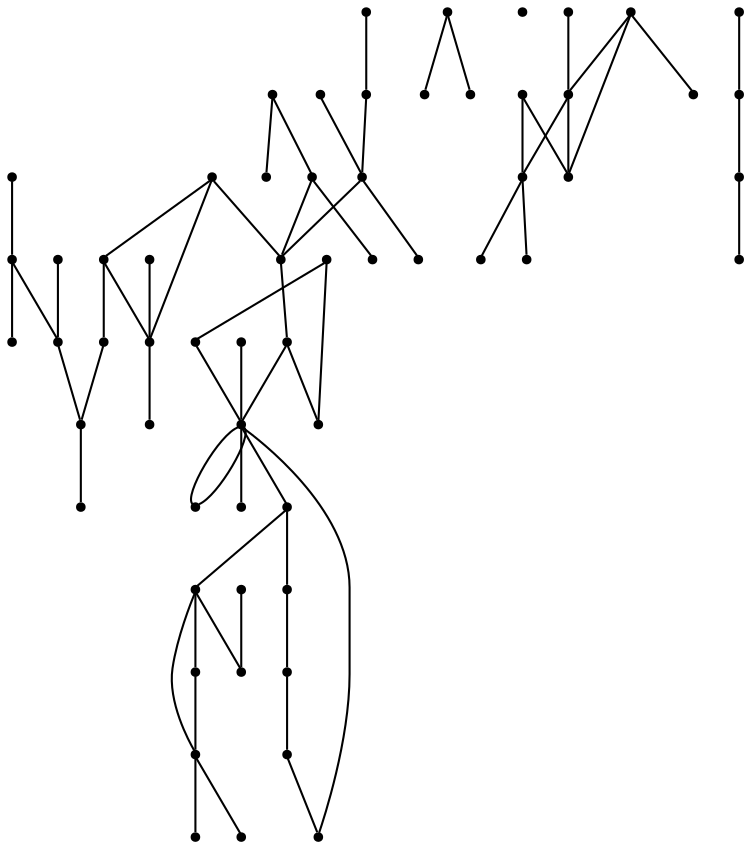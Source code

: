 graph {
  node [shape=point,comment="{\"directed\":false,\"doi\":\"10.1007/3-540-44541-2_5\",\"figure\":\"? (7)\"}"]

  v0 [pos="881.5479278564453,1162.4948623269124"]
  v1 [pos="866.6728973388672,1162.4948623269124"]
  v2 [pos="866.6728973388672,1445.152871806236"]
  v3 [pos="866.6728973388672,1460.0301647099473"]
  v4 [pos="866.6728973388672,1489.785004871374"]
  v5 [pos="836.927096048991,1296.387319035256"]
  v6 [pos="822.0520655314128,1296.387319035256"]
  v7 [pos="822.0520655314128,1311.2605422748943"]
  v8 [pos="822.0520655314128,1251.7550587931157"]
  v9 [pos="807.1770985921225,1296.387319035256"]
  v10 [pos="807.1770985921225,1326.1378351786057"]
  v11 [pos="807.1770985921225,1266.6324788738293"]
  v12 [pos="792.3020680745443,1385.647388324457"]
  v13 [pos="777.4271011352539,1370.7700954207462"]
  v14 [pos="762.5520706176758,1370.7700954207462"]
  v15 [pos="762.5520706176758,1385.647388324457"]
  v16 [pos="762.5520706176758,1355.8926753400324"]
  v17 [pos="762.5520706176758,1400.524808405171"]
  v18 [pos="747.6812362670898,1370.7700954207462"]
  v19 [pos="732.8062693277996,1326.1378351786057"]
  v20 [pos="732.8062693277996,1385.647388324457"]
  v21 [pos="732.8062693277996,1341.015255259319"]
  v22 [pos="717.9312388102214,1385.647388324457"]
  v23 [pos="703.0562082926433,1326.1378351786057"]
  v24 [pos="695.618756612142,1259.1937688334724"]
  v25 [pos="703.0562082926433,1236.8776387124021"]
  v26 [pos="688.1812413533529,1326.1378351786057"]
  v27 [pos="688.1812413533529,1236.8776387124021"]
  v28 [pos="688.1812413533529,1281.5098989545427"]
  v29 [pos="688.1812413533529,1296.387319035256"]
  v30 [pos="688.1812413533529,1311.2605422748943"]
  v31 [pos="688.1812413533529,1207.1229257279774"]
  v32 [pos="673.3062108357748,1266.6324788738293"]
  v33 [pos="658.4312438964844,1266.6324788738293"]
  v34 [pos="658.4312438964844,1445.152871806236"]
  v35 [pos="643.5604095458984,1251.7550587931157"]
  v36 [pos="643.5604095458984,1266.6324788738293"]
  v37 [pos="643.5604095458984,1445.152871806236"]
  v38 [pos="628.6853790283203,1207.1229257279774"]
  v39 [pos="628.6853790283203,1251.7550587931157"]
  v40 [pos="628.6853790283203,1445.152871806236"]
  v41 [pos="628.6853790283203,1177.3722824076258"]
  v42 [pos="628.6853790283203,1192.2497024883392"]
  v43 [pos="628.6853790283203,1281.5098989545427"]
  v44 [pos="628.6853790283203,1460.0301647099473"]
  v45 [pos="613.81041208903,1445.152871806236"]
  v46 [pos="584.0604146321615,1207.1229257279774"]
  v47 [pos="584.0604146321615,1251.7550587931157"]
  v48 [pos="584.0604146321615,1222.0003458086912"]
  v49 [pos="584.0604146321615,1236.8776387124021"]
  v50 [pos="584.0604146321615,1266.6324788738293"]
  v51 [pos="584.0604146321615,1281.5098989545427"]
  v52 [pos="569.1853841145834,1207.1229257279774"]
  v53 [pos="569.1853841145834,1251.7550587931157"]
  v54 [pos="554.310417175293,1207.1229257279774"]
  v55 [pos="554.310417175293,1489.785004871374"]
  v56 [pos="539.439582824707,1162.4948623269124"]
  v57 [pos="539.439582824707,1489.785004871374"]
  v58 [pos="539.439582824707,1147.617569423201"]
  v59 [pos="524.5645523071289,1162.4948623269124"]

  v0 -- v1 [id="-1",pos="881.5479278564453,1162.4948623269124 872.683334350586,1162.4928274948759 872.683334350586,1162.4928274948759 872.683334350586,1162.4928274948759 874.0166982014974,1162.4928274948759 874.0166982014974,1162.4928274948759 874.0166982014974,1162.4928274948759 875.3916422526042,1160.1591295030387 875.3916422526042,1160.1591295030387 875.3916422526042,1160.1591295030387 866.6728973388672,1162.4948623269124 866.6728973388672,1162.4948623269124 866.6728973388672,1162.4948623269124"]
  v59 -- v56 [id="-2",pos="524.5645523071289,1162.4948623269124 533.4291458129883,1162.4928274948759 533.4291458129883,1162.4928274948759 533.4291458129883,1162.4928274948759 532.0958455403646,1162.4928274948759 532.0958455403646,1162.4928274948759 532.0958455403646,1162.4928274948759 530.7208379109701,1164.826525486713 530.7208379109701,1164.826525486713 530.7208379109701,1164.826525486713 539.439582824707,1162.4948623269124 539.439582824707,1162.4948623269124 539.439582824707,1162.4948623269124"]
  v54 -- v52 [id="-8",pos="554.310417175293,1207.1229257279774 563.1750106811523,1207.124960560014 563.1750106811523,1207.124960560014 563.1750106811523,1207.124960560014 561.841646830241,1207.124960560014 561.841646830241,1207.124960560014 561.841646830241,1207.124960560014 560.4666392008464,1209.4587857288534 560.4666392008464,1209.4587857288534 560.4666392008464,1209.4587857288534 569.1853841145834,1207.1229257279774 569.1853841145834,1207.1229257279774 569.1853841145834,1207.1229257279774"]
  v55 -- v4 [id="-9",pos="554.310417175293,1489.785004871374 563.02916208903,1492.1166680311746 563.02916208903,1492.1166680311746 563.02916208903,1492.1166680311746 563.02916208903,1487.4492720475005 563.02916208903,1487.4492720475005 563.02916208903,1487.4492720475005 563.02916208903,1492.1166680311746 563.02916208903,1492.1166680311746 563.02916208903,1492.1166680311746 866.6728973388672,1489.785004871374 866.6728973388672,1489.785004871374 866.6728973388672,1489.785004871374"]
  v53 -- v47 [id="-10",pos="569.1853841145834,1251.7550587931157 578.0499776204427,1251.7530239610792 578.0499776204427,1251.7530239610792 578.0499776204427,1251.7530239610792 576.7166773478191,1251.7530239610792 576.7166773478191,1251.7530239610792 576.7166773478191,1251.7530239610792 575.3416697184246,1254.0867219529164 575.3416697184246,1254.0867219529164 575.3416697184246,1254.0867219529164 584.0604146321615,1251.7550587931157 584.0604146321615,1251.7550587931157 584.0604146321615,1251.7550587931157"]
  v52 -- v46 [id="-11",pos="569.1853841145834,1207.1229257279774 577.9041926066081,1209.4587857288534 577.9041926066081,1209.4587857288534 577.9041926066081,1209.4587857288534 577.9041926066081,1204.791262568177 577.9041926066081,1204.791262568177 577.9041926066081,1204.791262568177 577.9041926066081,1209.4587857288534 577.9041926066081,1209.4587857288534 577.9041926066081,1209.4587857288534 584.0604146321615,1207.1229257279774 584.0604146321615,1207.1229257279774 584.0604146321615,1207.1229257279774"]
  v51 -- v50 [id="-12",pos="584.0604146321615,1281.5098989545427 584.0583165486654,1272.643881417598 584.0583165486654,1272.643881417598 584.0583165486654,1272.643881417598 584.0583165486654,1273.9774594635055 584.0583165486654,1273.9774594635055 584.0583165486654,1273.9774594635055 586.3916397094727,1275.3526243891588 586.3916397094727,1275.3526243891588 586.3916397094727,1275.3526243891588 584.0604146321615,1266.6324788738293 584.0604146321615,1266.6324788738293 584.0604146321615,1266.6324788738293"]
  v50 -- v47 [id="-13",pos="584.0604146321615,1266.6324788738293 586.3916397094727,1257.9123333584996 586.3916397094727,1257.9123333584996 586.3916397094727,1257.9123333584996 581.7249933878581,1257.9123333584996 581.7249933878581,1257.9123333584996 581.7249933878581,1257.9123333584996 586.3916397094727,1257.9123333584996 586.3916397094727,1257.9123333584996 586.3916397094727,1257.9123333584996 584.0604146321615,1251.7550587931157 584.0604146321615,1251.7550587931157 584.0604146321615,1251.7550587931157"]
  v47 -- v49 [id="-14",pos="584.0604146321615,1251.7550587931157 586.3916397094727,1243.0349132777862 586.3916397094727,1243.0349132777862 586.3916397094727,1243.0349132777862 586.3916397094727,1243.0349132777862 586.3916397094727,1243.0349132777862 586.3916397094727,1243.0349132777862 581.7249933878581,1243.0349132777862 581.7249933878581,1243.0349132777862 581.7249933878581,1243.0349132777862 584.0604146321615,1236.8776387124021 584.0604146321615,1236.8776387124021 584.0604146321615,1236.8776387124021"]
  v47 -- v39 [id="-16",pos="584.0604146321615,1251.7550587931157 622.6750055948894,1251.7530239610792 622.6750055948894,1251.7530239610792 622.6750055948894,1251.7530239610792 628.6853790283203,1251.7550587931157 628.6853790283203,1251.7550587931157 628.6853790283203,1251.7550587931157"]
  v56 -- v1 [id="-19",pos="539.439582824707,1162.4948623269124 860.6625239054363,1162.4928274948759 860.6625239054363,1162.4928274948759 860.6625239054363,1162.4928274948759 866.6728973388672,1162.4948623269124 866.6728973388672,1162.4948623269124 866.6728973388672,1162.4948623269124"]
  v45 -- v40 [id="-20",pos="613.81041208903,1445.152871806236 622.6750055948894,1445.1507097971971 622.6750055948894,1445.1507097971971 622.6750055948894,1445.1507097971971 621.3416417439779,1445.1507097971971 621.3416417439779,1445.1507097971971 621.3416417439779,1445.1507097971971 619.9666976928711,1447.4844077890343 619.9666976928711,1447.4844077890343 619.9666976928711,1447.4844077890343 628.6853790283203,1445.152871806236 628.6853790283203,1445.152871806236 628.6853790283203,1445.152871806236"]
  v43 -- v37 [id="-22",pos="628.6853790283203,1281.5098989545427 598.9333470662435,1281.507736945504 598.9333470662435,1281.507736945504 598.9333470662435,1281.507736945504 598.9333470662435,1474.905549958624 598.9333470662435,1474.905549958624 598.9333470662435,1474.905549958624 643.5583114624023,1474.905549958624 643.5583114624023,1474.905549958624 643.5583114624023,1474.905549958624 643.5583114624023,1451.1642743500047 643.5583114624023,1451.1642743500047 643.5583114624023,1451.1642743500047 643.5604095458984,1445.152871806236 643.5604095458984,1445.152871806236 643.5604095458984,1445.152871806236"]
  v43 -- v40 [id="-26",pos="628.6853790283203,1281.5098989545427 626.3500213623047,1290.225847628797 626.3500213623047,1290.225847628797 626.3500213623047,1290.225847628797 631.0166676839193,1290.225847628797 631.0166676839193,1290.225847628797 631.0166676839193,1290.225847628797 626.3500213623047,1290.225847628797 626.3500213623047,1290.225847628797 626.3500213623047,1290.225847628797 628.6853790283203,1445.152871806236 628.6853790283203,1445.152871806236 628.6853790283203,1445.152871806236"]
  v43 -- v39 [id="-27",pos="628.6853790283203,1281.5098989545427 631.0166676839193,1272.7897534392132 631.0166676839193,1272.7897534392132 631.0166676839193,1272.7897534392132 626.3500213623047,1272.7897534392132 626.3500213623047,1272.7897534392132 626.3500213623047,1272.7897534392132 631.0166676839193,1272.7897534392132 631.0166676839193,1272.7897534392132 631.0166676839193,1272.7897534392132 628.6853790283203,1251.7550587931157 628.6853790283203,1251.7550587931157 628.6853790283203,1251.7550587931157"]
  v38 -- v39 [id="-28",pos="628.6853790283203,1207.1229257279774 626.3500213623047,1215.8430712433071 626.3500213623047,1215.8430712433071 626.3500213623047,1215.8430712433071 631.0166676839193,1215.8430712433071 631.0166676839193,1215.8430712433071 631.0166676839193,1215.8430712433071 626.3500213623047,1215.8430712433071 626.3500213623047,1215.8430712433071 626.3500213623047,1215.8430712433071 628.6853790283203,1251.7550587931157 628.6853790283203,1251.7550587931157 628.6853790283203,1251.7550587931157"]
  v42 -- v41 [id="-29",pos="628.6853790283203,1192.2497024883392 631.0166676839193,1183.5295569730097 631.0166676839193,1183.5295569730097 631.0166676839193,1183.5295569730097 626.3500213623047,1183.5295569730097 626.3500213623047,1183.5295569730097 626.3500213623047,1183.5295569730097 631.0166676839193,1183.5295569730097 631.0166676839193,1183.5295569730097 631.0166676839193,1183.5295569730097 628.6853790283203,1177.3722824076258 628.6853790283203,1177.3722824076258 628.6853790283203,1177.3722824076258"]
  v38 -- v31 [id="-31",pos="628.6853790283203,1207.1229257279774 637.3999913533529,1209.4587857288534 637.3999913533529,1209.4587857288534 637.3999913533529,1209.4587857288534 637.3999913533529,1204.791262568177 637.3999913533529,1204.791262568177 637.3999913533529,1204.791262568177 637.3999913533529,1209.4587857288534 637.3999913533529,1209.4587857288534 637.3999913533529,1209.4587857288534 688.1812413533529,1207.1229257279774 688.1812413533529,1207.1229257279774 688.1812413533529,1207.1229257279774"]
  v37 -- v40 [id="-33",pos="643.5604095458984,1445.152871806236 634.8416646321615,1442.81701180536 634.8416646321615,1442.81701180536 634.8416646321615,1442.81701180536 634.8416646321615,1447.4844077890343 634.8416646321615,1447.4844077890343 634.8416646321615,1447.4844077890343 634.8416646321615,1442.81701180536 634.8416646321615,1442.81701180536 634.8416646321615,1442.81701180536 628.6853790283203,1445.152871806236 628.6853790283203,1445.152871806236 628.6853790283203,1445.152871806236"]
  v37 -- v34 [id="-35",pos="643.5604095458984,1445.152871806236 652.4208068847656,1445.1507097971971 652.4208068847656,1445.1507097971971 652.4208068847656,1445.1507097971971 658.4312438964844,1445.152871806236 658.4312438964844,1445.152871806236 658.4312438964844,1445.152871806236"]
  v35 -- v24 [id="-36",pos="643.5604095458984,1251.7550587931157 652.275021870931,1254.0867219529164 652.275021870931,1254.0867219529164 652.275021870931,1254.0867219529164 652.275021870931,1254.0867219529164 652.275021870931,1254.0867219529164 652.275021870931,1254.0867219529164 652.275021870931,1249.4193259692422 652.275021870931,1249.4193259692422 652.275021870931,1249.4193259692422 695.618756612142,1259.1937688334724 695.618756612142,1259.1937688334724 695.618756612142,1259.1937688334724"]
  v1 -- v2 [id="-39",pos="866.6728973388672,1162.4948623269124 866.6749954223634,1439.1414692624671 866.6749954223634,1439.1414692624671 866.6749954223634,1439.1414692624671 866.6749954223634,1437.8078912165595 866.6749954223634,1437.8078912165595 866.6749954223634,1437.8078912165595 864.341672261556,1436.4327262909064 864.341672261556,1436.4327262909064 864.341672261556,1436.4327262909064 866.6728973388672,1445.152871806236 866.6728973388672,1445.152871806236 866.6728973388672,1445.152871806236"]
  v34 -- v2 [id="-40",pos="658.4312438964844,1445.152871806236 667.1499888102214,1447.4844077890343 667.1499888102214,1447.4844077890343 667.1499888102214,1447.4844077890343 667.1499888102214,1442.81701180536 667.1499888102214,1442.81701180536 667.1499888102214,1442.81701180536 667.1499888102214,1447.4844077890343 667.1499888102214,1447.4844077890343 667.1499888102214,1447.4844077890343 866.6728973388672,1445.152871806236 866.6728973388672,1445.152871806236 866.6728973388672,1445.152871806236"]
  v33 -- v36 [id="-41",pos="658.4312438964844,1266.6324788738293 649.7124989827474,1264.2967460499556 649.7124989827474,1264.2967460499556 649.7124989827474,1264.2967460499556 649.7124989827474,1264.2967460499556 649.7124989827474,1264.2967460499556 649.7124989827474,1264.2967460499556 649.7124989827474,1268.96414203363 649.7124989827474,1268.96414203363 649.7124989827474,1268.96414203363 643.5604095458984,1266.6324788738293 643.5604095458984,1266.6324788738293 643.5604095458984,1266.6324788738293"]
  v32 -- v24 [id="-42",pos="673.3062108357748,1266.6324788738293 682.0250193277996,1268.96414203363 682.0250193277996,1268.96414203363 682.0250193277996,1268.96414203363 682.0250193277996,1264.2967460499556 682.0250193277996,1264.2967460499556 682.0250193277996,1264.2967460499556 682.0250193277996,1268.96414203363 682.0250193277996,1268.96414203363 682.0250193277996,1268.96414203363 695.618756612142,1259.1937688334724 695.618756612142,1259.1937688334724 695.618756612142,1259.1937688334724"]
  v33 -- v32 [id="-43",pos="658.4312438964844,1266.6324788738293 667.1499888102214,1268.96414203363 667.1499888102214,1268.96414203363 667.1499888102214,1268.96414203363 667.1499888102214,1264.2967460499556 667.1499888102214,1264.2967460499556 667.1499888102214,1264.2967460499556 667.1499888102214,1268.96414203363 667.1499888102214,1268.96414203363 667.1499888102214,1268.96414203363 673.3062108357748,1266.6324788738293 673.3062108357748,1266.6324788738293 673.3062108357748,1266.6324788738293"]
  v30 -- v29 [id="-44",pos="688.1812413533529,1311.2605422748943 688.1791432698568,1302.3945247379497 688.1791432698568,1302.3945247379497 688.1791432698568,1302.3945247379497 688.1791432698568,1303.7279756068551 688.1791432698568,1303.7279756068551 688.1791432698568,1303.7279756068551 690.5125300089519,1305.1032677095104 690.5125300089519,1305.1032677095104 690.5125300089519,1305.1032677095104 688.1812413533529,1296.387319035256 688.1812413533529,1296.387319035256 688.1812413533529,1296.387319035256"]
  v28 -- v24 [id="-45",pos="688.1812413533529,1281.5098989545427 690.5125300089519,1272.7897534392132 690.5125300089519,1272.7897534392132 690.5125300089519,1272.7897534392132 685.8458201090496,1272.7897534392132 685.8458201090496,1272.7897534392132 685.8458201090496,1272.7897534392132 690.5125300089519,1272.7897534392132 690.5125300089519,1272.7897534392132 690.5125300089519,1272.7897534392132 695.618756612142,1259.1937688334724 695.618756612142,1259.1937688334724 695.618756612142,1259.1937688334724"]
  v27 -- v24 [id="-46",pos="688.1812413533529,1236.8776387124021 685.8458201090496,1245.597911404734 685.8458201090496,1245.597911404734 685.8458201090496,1245.597911404734 685.8458201090496,1245.597911404734 685.8458201090496,1245.597911404734 685.8458201090496,1245.597911404734 690.5125300089519,1245.597911404734 690.5125300089519,1245.597911404734 690.5125300089519,1245.597911404734 695.618756612142,1259.1937688334724 695.618756612142,1259.1937688334724 695.618756612142,1259.1937688334724"]
  v23 -- v10 [id="-50",pos="703.0562082926433,1326.1378351786057 703.0541737874349,1430.2774865575589 703.0541737874349,1430.2774865575589 703.0541737874349,1430.2774865575589 807.1750005086263,1430.2774865575589 807.1750005086263,1430.2774865575589 807.1750005086263,1430.2774865575589 807.1750005086263,1332.1492377223744 807.1750005086263,1332.1492377223744 807.1750005086263,1332.1492377223744 807.1770985921225,1326.1378351786057 807.1770985921225,1326.1378351786057 807.1770985921225,1326.1378351786057"]
  v24 -- v23 [id="-54",pos="695.618756612142,1259.1937688334724 703.0541737874349,1320.1265598118391 703.0541737874349,1320.1265598118391 703.0541737874349,1320.1265598118391 705.3874969482422,1317.417689663276 705.3874969482422,1317.417689663276 705.3874969482422,1317.417689663276 700.7208506266277,1317.417689663276 700.7208506266277,1317.417689663276 700.7208506266277,1317.417689663276 703.0562082926433,1326.1378351786057 703.0562082926433,1326.1378351786057 703.0562082926433,1326.1378351786057"]
  v20 -- v22 [id="-55",pos="732.8062693277996,1385.647388324457 724.0875244140625,1383.3116555005836 724.0875244140625,1383.3116555005836 724.0875244140625,1383.3116555005836 724.0875244140625,1387.979051484258 724.0875244140625,1387.979051484258 724.0875244140625,1387.979051484258 724.0875244140625,1383.3116555005836 724.0875244140625,1383.3116555005836 724.0875244140625,1383.3116555005836 717.9312388102214,1385.647388324457 717.9312388102214,1385.647388324457 717.9312388102214,1385.647388324457"]
  v21 -- v19 [id="-57",pos="732.8062693277996,1341.015255259319 735.1374944051107,1332.2951097439895 735.1374944051107,1332.2951097439895 735.1374944051107,1332.2951097439895 735.1374944051107,1332.2951097439895 735.1374944051107,1332.2951097439895 735.1374944051107,1332.2951097439895 730.4708480834961,1332.2951097439895 730.4708480834961,1332.2951097439895 730.4708480834961,1332.2951097439895 732.8062693277996,1326.1378351786057 732.8062693277996,1326.1378351786057 732.8062693277996,1326.1378351786057"]
  v20 -- v15 [id="-58",pos="732.8062693277996,1385.647388324457 741.5208180745443,1387.979051484258 741.5208180745443,1387.979051484258 741.5208180745443,1387.979051484258 741.5208180745443,1383.3116555005836 741.5208180745443,1383.3116555005836 741.5208180745443,1383.3116555005836 741.5208180745443,1387.979051484258 741.5208180745443,1387.979051484258 741.5208180745443,1387.979051484258 762.5520706176758,1385.647388324457 762.5520706176758,1385.647388324457 762.5520706176758,1385.647388324457"]
  v20 -- v12 [id="-59",pos="732.8062693277996,1385.647388324457 732.8041712443035,1415.4001936538477 732.8041712443035,1415.4001936538477 732.8041712443035,1415.4001936538477 792.2999699910482,1415.4001936538477 792.2999699910482,1415.4001936538477 792.2999699910482,1415.4001936538477 792.2999699910482,1391.6545940271508 792.2999699910482,1391.6545940271508 792.2999699910482,1391.6545940271508 792.3020680745443,1385.647388324457 792.3020680745443,1385.647388324457 792.3020680745443,1385.647388324457"]
  v2 -- v3 [id="-61",pos="866.6728973388672,1445.152871806236 864.341672261556,1453.8730173215654 864.341672261556,1453.8730173215654 864.341672261556,1453.8730173215654 869.0083185831706,1453.8730173215654 869.0083185831706,1453.8730173215654 869.0083185831706,1453.8730173215654 864.341672261556,1453.8730173215654 864.341672261556,1453.8730173215654 864.341672261556,1453.8730173215654 866.6728973388672,1460.0301647099473 866.6728973388672,1460.0301647099473 866.6728973388672,1460.0301647099473"]
  v18 -- v12 [id="-62",pos="747.6812362670898,1370.7700954207462 750.0125249226888,1362.0499499054165 750.0125249226888,1362.0499499054165 750.0125249226888,1362.0499499054165 745.3458150227865,1362.0499499054165 745.3458150227865,1362.0499499054165 745.3458150227865,1362.0499499054165 750.0125249226888,1362.0499499054165 750.0125249226888,1362.0499499054165 750.0125249226888,1362.0499499054165 747.6791381835938,1341.0132204272827 747.6791381835938,1341.0132204272827 747.6791381835938,1341.0132204272827 792.2999699910482,1341.0132204272827 792.2999699910482,1341.0132204272827 792.2999699910482,1341.0132204272827 792.3020680745443,1385.647388324457 792.3020680745443,1385.647388324457 792.3020680745443,1385.647388324457"]
  v15 -- v14 [id="-63",pos="762.5520706176758,1385.647388324457 764.8874918619792,1376.9272428091276 764.8874918619792,1376.9272428091276 764.8874918619792,1376.9272428091276 760.2208455403646,1376.9272428091276 760.2208455403646,1376.9272428091276 760.2208455403646,1376.9272428091276 764.8874918619792,1376.9272428091276 764.8874918619792,1376.9272428091276 764.8874918619792,1376.9272428091276 762.5520706176758,1370.7700954207462 762.5520706176758,1370.7700954207462 762.5520706176758,1370.7700954207462"]
  v14 -- v16 [id="-64",pos="762.5520706176758,1370.7700954207462 764.8874918619792,1362.0499499054165 764.8874918619792,1362.0499499054165 764.8874918619792,1362.0499499054165 764.8874918619792,1362.0499499054165 764.8874918619792,1362.0499499054165 764.8874918619792,1362.0499499054165 760.2208455403646,1362.0499499054165 760.2208455403646,1362.0499499054165 760.2208455403646,1362.0499499054165 762.5520706176758,1355.8926753400324 762.5520706176758,1355.8926753400324 762.5520706176758,1355.8926753400324"]
  v15 -- v12 [id="-65",pos="762.5520706176758,1385.647388324457 786.2916946411133,1385.6453534924208 786.2916946411133,1385.6453534924208 786.2916946411133,1385.6453534924208 792.3020680745443,1385.647388324457 792.3020680745443,1385.647388324457 792.3020680745443,1385.647388324457"]
  v17 -- v15 [id="-66",pos="762.5520706176758,1400.524808405171 762.5541687011719,1391.6545940271508 762.5541687011719,1391.6545940271508 762.5541687011719,1391.6545940271508 762.5541687011719,1392.9881720730584 762.5541687011719,1392.9881720730584 762.5541687011719,1392.9881720730584 764.8874918619792,1394.363464175714 764.8874918619792,1394.363464175714 764.8874918619792,1394.363464175714 762.5520706176758,1385.647388324457 762.5520706176758,1385.647388324457 762.5520706176758,1385.647388324457"]
  v18 -- v14 [id="-68",pos="747.6812362670898,1370.7700954207462 756.3958485921224,1373.1016314035444 756.3958485921224,1373.1016314035444 756.3958485921224,1373.1016314035444 756.3958485921224,1368.4342354198702 756.3958485921224,1368.4342354198702 756.3958485921224,1368.4342354198702 756.3958485921224,1373.1016314035444 756.3958485921224,1373.1016314035444 756.3958485921224,1373.1016314035444 762.5520706176758,1370.7700954207462 762.5520706176758,1370.7700954207462 762.5520706176758,1370.7700954207462"]
  v10 -- v19 [id="-70",pos="807.1770985921225,1326.1378351786057 738.8125101725261,1326.1399971876444 738.8125101725261,1326.1399971876444 738.8125101725261,1326.1399971876444 740.1458104451498,1326.1399971876444 740.1458104451498,1326.1399971876444 740.1458104451498,1326.1399971876444 741.5208180745443,1323.8062991958072 741.5208180745443,1323.8062991958072 741.5208180745443,1323.8062991958072 732.8062693277996,1326.1378351786057 732.8062693277996,1326.1378351786057 732.8062693277996,1326.1378351786057"]
  v24 -- v8 [id="-72",pos="695.618756612142,1259.1937688334724 816.0416920979818,1251.7530239610792 816.0416920979818,1251.7530239610792 816.0416920979818,1251.7530239610792 813.3333206176759,1249.4193259692422 813.3333206176759,1249.4193259692422 813.3333206176759,1249.4193259692422 813.3333206176759,1254.0867219529164 813.3333206176759,1254.0867219529164 813.3333206176759,1254.0867219529164 822.0520655314128,1251.7550587931157 822.0520655314128,1251.7550587931157 822.0520655314128,1251.7550587931157"]
  v10 -- v6 [id="-74",pos="807.1770985921225,1326.1378351786057 815.8958435058595,1328.4736951794814 815.8958435058595,1328.4736951794814 815.8958435058595,1328.4736951794814 815.8958435058595,1328.4736951794814 815.8958435058595,1328.4736951794814 815.8958435058595,1328.4736951794814 815.8958435058595,1323.8062991958072 815.8958435058595,1323.8062991958072 815.8958435058595,1323.8062991958072 851.800028483073,1326.1399971876444 851.800028483073,1326.1399971876444 851.800028483073,1326.1399971876444 851.800028483073,1281.507736945504 851.800028483073,1281.507736945504 851.800028483073,1281.507736945504 822.0500310262045,1281.507736945504 822.0500310262045,1281.507736945504 822.0500310262045,1281.507736945504 822.0520655314128,1296.387319035256 822.0520655314128,1296.387319035256 822.0520655314128,1296.387319035256"]
  v9 -- v6 [id="-75",pos="807.1770985921225,1296.387319035256 815.8958435058595,1298.7188550180545 815.8958435058595,1298.7188550180545 815.8958435058595,1298.7188550180545 815.8958435058595,1294.0514590343803 815.8958435058595,1294.0514590343803 815.8958435058595,1294.0514590343803 815.8958435058595,1298.7188550180545 815.8958435058595,1298.7188550180545 815.8958435058595,1298.7188550180545 822.0520655314128,1296.387319035256 822.0520655314128,1296.387319035256 822.0520655314128,1296.387319035256"]
  v10 -- v9 [id="-78",pos="807.1770985921225,1326.1378351786057 807.1750005086263,1302.3945247379497 807.1750005086263,1302.3945247379497 807.1750005086263,1302.3945247379497 807.1750005086263,1303.7279756068551 807.1750005086263,1303.7279756068551 807.1750005086263,1303.7279756068551 809.5083236694337,1305.1032677095104 809.5083236694337,1305.1032677095104 809.5083236694337,1305.1032677095104 807.1770985921225,1296.387319035256 807.1770985921225,1296.387319035256 807.1770985921225,1296.387319035256"]
  v6 -- v5 [id="-79",pos="822.0520655314128,1296.387319035256 830.7666778564454,1298.7188550180545 830.7666778564454,1298.7188550180545 830.7666778564454,1298.7188550180545 830.7666778564454,1294.0514590343803 830.7666778564454,1294.0514590343803 830.7666778564454,1294.0514590343803 830.7666778564454,1298.7188550180545 830.7666778564454,1298.7188550180545 830.7666778564454,1298.7188550180545 836.927096048991,1296.387319035256 836.927096048991,1296.387319035256 836.927096048991,1296.387319035256"]
  v55 -- v57 [id="-7",pos="554.310417175293,1489.785004871374 539.439582824707,1489.785004871374 539.439582824707,1489.785004871374 539.439582824707,1489.785004871374"]
  v46 -- v48 [id="-17",pos="584.0604146321615,1207.1229257279774 584.0604146321615,1222.0003458086912 584.0604146321615,1222.0003458086912 584.0604146321615,1222.0003458086912"]
  v56 -- v58 [id="-18",pos="539.439582824707,1162.4948623269124 539.439582824707,1147.617569423201 539.439582824707,1147.617569423201 539.439582824707,1147.617569423201"]
  v40 -- v44 [id="-25",pos="628.6853790283203,1445.152871806236 628.6853790283203,1460.0301647099473 628.6853790283203,1460.0301647099473 628.6853790283203,1460.0301647099473"]
  v42 -- v38 [id="-32",pos="628.6853790283203,1192.2497024883392 628.6853790283203,1207.1229257279774 628.6853790283203,1207.1229257279774 628.6853790283203,1207.1229257279774"]
  v35 -- v36 [id="-34",pos="643.5604095458984,1251.7550587931157 634.6916834513347,1251.7530239610792 634.6916834513347,1251.7530239610792 634.6916834513347,1251.7530239610792 636.0249837239584,1251.7530239610792 636.0249837239584,1251.7530239610792 636.0249837239584,1251.7530239610792 643.5604095458984,1266.6324788738293 643.5604095458984,1266.6324788738293 643.5604095458984,1266.6324788738293"]
  v39 -- v35 [id="-37",pos="628.6853790283203,1251.7550587931157 643.5604095458984,1251.7550587931157 643.5604095458984,1251.7550587931157 643.5604095458984,1251.7550587931157"]
  v26 -- v30 [id="-47",pos="688.1812413533529,1326.1378351786057 697.0458348592123,1326.1399971876444 697.0458348592123,1326.1399971876444 697.0458348592123,1326.1399971876444 695.7124710083008,1326.1399971876444 695.7124710083008,1326.1399971876444 695.7124710083008,1326.1399971876444 688.1812413533529,1311.2605422748943 688.1812413533529,1311.2605422748943 688.1812413533529,1311.2605422748943"]
  v23 -- v26 [id="-48",pos="703.0562082926433,1326.1378351786057 688.1812413533529,1326.1378351786057 688.1812413533529,1326.1378351786057 688.1812413533529,1326.1378351786057"]
  v24 -- v27 [id="-51",pos="695.618756612142,1259.1937688334724 703.0541737874349,1242.8890412561711 703.0541737874349,1242.8890412561711 703.0541737874349,1242.8890412561711 705.3874969482422,1245.597911404734 705.3874969482422,1245.597911404734 705.3874969482422,1245.597911404734 688.1812413533529,1236.8776387124021 688.1812413533529,1236.8776387124021 688.1812413533529,1236.8776387124021"]
  v14 -- v13 [id="-69",pos="762.5520706176758,1370.7700954207462 777.4271011352539,1370.7700954207462 777.4271011352539,1370.7700954207462 777.4271011352539,1370.7700954207462"]
  v25 -- v24 [id="-73",pos="703.0562082926433,1236.8776387124021 695.618756612142,1259.1937688334724 695.618756612142,1259.1937688334724 695.618756612142,1259.1937688334724"]
  v6 -- v7 [id="-77",pos="822.0520655314128,1296.387319035256 822.0520655314128,1311.2605422748943 822.0520655314128,1311.2605422748943 822.0520655314128,1311.2605422748943"]
  v29 -- v28 [id="-82",pos="688.1812413533529,1296.387319035256 688.1812413533529,1281.5098989545427 688.1812413533529,1281.5098989545427 688.1812413533529,1281.5098989545427"]
}